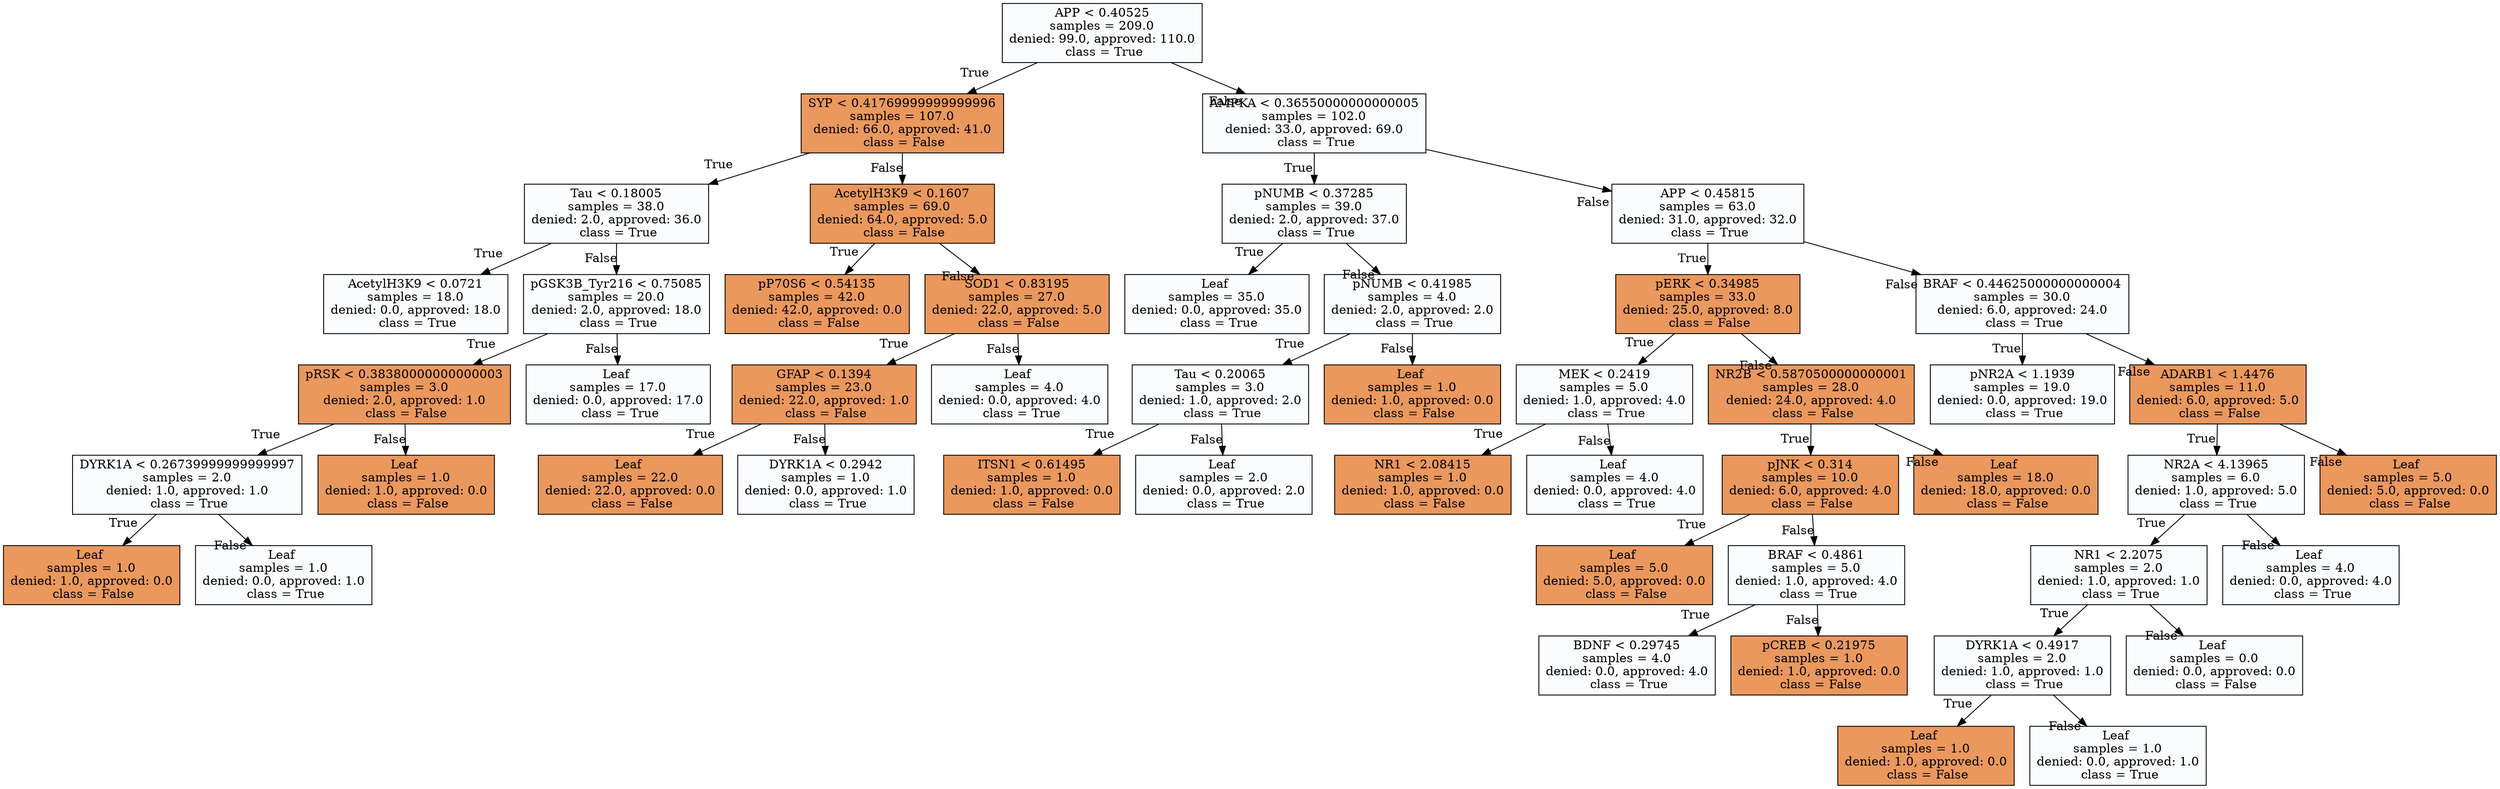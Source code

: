 digraph Tree {
node [shape=box, style="filled", color="black"] ;
1 [label=<APP &lt; 0.40525<br/>samples = 209.0<br/>denied: 99.0, approved: 110.0<br/> class = True>, fillcolor="#399de506"] ;
2 [label=<SYP &lt; 0.41769999999999996<br/>samples = 107.0<br/>denied: 66.0, approved: 41.0<br/> class = False>, fillcolor="#e58139d0"] ;
1 -> 2 [labeldistance=2.5, labelangle=45, headlabel="True"] ;
4 [label=<Tau &lt; 0.18005<br/>samples = 38.0<br/>denied: 2.0, approved: 36.0<br/> class = True>, fillcolor="#399de506"] ;
2 -> 4 [labeldistance=2.5, labelangle=45, headlabel="True"] ;
8 [label=<AcetylH3K9 &lt; 0.0721<br/>samples = 18.0<br/>denied: 0.0, approved: 18.0<br/> class = True>, fillcolor="#399de506"] ;
4 -> 8 [labeldistance=2.5, labelangle=45, headlabel="True"] ;
9 [label=<pGSK3B_Tyr216 &lt; 0.75085<br/>samples = 20.0<br/>denied: 2.0, approved: 18.0<br/> class = True>, fillcolor="#399de506"] ;
4 -> 9 [labeldistance=2.5, labelangle=45, headlabel="False"] ;
18 [label=<pRSK &lt; 0.38380000000000003<br/>samples = 3.0<br/>denied: 2.0, approved: 1.0<br/> class = False>, fillcolor="#e58139d0"] ;
9 -> 18 [labeldistance=2.5, labelangle=45, headlabel="True"] ;
36 [label=<DYRK1A &lt; 0.26739999999999997<br/>samples = 2.0<br/>denied: 1.0, approved: 1.0<br/> class = True>, fillcolor="#399de506"] ;
18 -> 36 [labeldistance=2.5, labelangle=45, headlabel="True"] ;
72 [label=<Leaf <br/>samples = 1.0<br/>denied: 1.0, approved: 0.0<br/> class = False>, fillcolor="#e58139d0"] ;
36 -> 72 [labeldistance=2.5, labelangle=45, headlabel="True"] ;
73 [label=<Leaf <br/>samples = 1.0<br/>denied: 0.0, approved: 1.0<br/> class = True>, fillcolor="#399de506"] ;
36 -> 73 [labeldistance=2.5, labelangle=45, headlabel="False"] ;
37 [label=<Leaf <br/>samples = 1.0<br/>denied: 1.0, approved: 0.0<br/> class = False>, fillcolor="#e58139d0"] ;
18 -> 37 [labeldistance=2.5, labelangle=45, headlabel="False"] ;
19 [label=<Leaf <br/>samples = 17.0<br/>denied: 0.0, approved: 17.0<br/> class = True>, fillcolor="#399de506"] ;
9 -> 19 [labeldistance=2.5, labelangle=45, headlabel="False"] ;
5 [label=<AcetylH3K9 &lt; 0.1607<br/>samples = 69.0<br/>denied: 64.0, approved: 5.0<br/> class = False>, fillcolor="#e58139d0"] ;
2 -> 5 [labeldistance=2.5, labelangle=45, headlabel="False"] ;
10 [label=<pP70S6 &lt; 0.54135<br/>samples = 42.0<br/>denied: 42.0, approved: 0.0<br/> class = False>, fillcolor="#e58139d0"] ;
5 -> 10 [labeldistance=2.5, labelangle=45, headlabel="True"] ;
11 [label=<SOD1 &lt; 0.83195<br/>samples = 27.0<br/>denied: 22.0, approved: 5.0<br/> class = False>, fillcolor="#e58139d0"] ;
5 -> 11 [labeldistance=2.5, labelangle=45, headlabel="False"] ;
22 [label=<GFAP &lt; 0.1394<br/>samples = 23.0<br/>denied: 22.0, approved: 1.0<br/> class = False>, fillcolor="#e58139d0"] ;
11 -> 22 [labeldistance=2.5, labelangle=45, headlabel="True"] ;
44 [label=<Leaf <br/>samples = 22.0<br/>denied: 22.0, approved: 0.0<br/> class = False>, fillcolor="#e58139d0"] ;
22 -> 44 [labeldistance=2.5, labelangle=45, headlabel="True"] ;
45 [label=<DYRK1A &lt; 0.2942<br/>samples = 1.0<br/>denied: 0.0, approved: 1.0<br/> class = True>, fillcolor="#399de506"] ;
22 -> 45 [labeldistance=2.5, labelangle=45, headlabel="False"] ;
23 [label=<Leaf <br/>samples = 4.0<br/>denied: 0.0, approved: 4.0<br/> class = True>, fillcolor="#399de506"] ;
11 -> 23 [labeldistance=2.5, labelangle=45, headlabel="False"] ;
3 [label=<AMPKA &lt; 0.36550000000000005<br/>samples = 102.0<br/>denied: 33.0, approved: 69.0<br/> class = True>, fillcolor="#399de506"] ;
1 -> 3 [labeldistance=2.5, labelangle=45, headlabel="False"] ;
6 [label=<pNUMB &lt; 0.37285<br/>samples = 39.0<br/>denied: 2.0, approved: 37.0<br/> class = True>, fillcolor="#399de506"] ;
3 -> 6 [labeldistance=2.5, labelangle=45, headlabel="True"] ;
12 [label=<Leaf <br/>samples = 35.0<br/>denied: 0.0, approved: 35.0<br/> class = True>, fillcolor="#399de506"] ;
6 -> 12 [labeldistance=2.5, labelangle=45, headlabel="True"] ;
13 [label=<pNUMB &lt; 0.41985<br/>samples = 4.0<br/>denied: 2.0, approved: 2.0<br/> class = True>, fillcolor="#399de506"] ;
6 -> 13 [labeldistance=2.5, labelangle=45, headlabel="False"] ;
26 [label=<Tau &lt; 0.20065<br/>samples = 3.0<br/>denied: 1.0, approved: 2.0<br/> class = True>, fillcolor="#399de506"] ;
13 -> 26 [labeldistance=2.5, labelangle=45, headlabel="True"] ;
52 [label=<ITSN1 &lt; 0.61495<br/>samples = 1.0<br/>denied: 1.0, approved: 0.0<br/> class = False>, fillcolor="#e58139d0"] ;
26 -> 52 [labeldistance=2.5, labelangle=45, headlabel="True"] ;
53 [label=<Leaf <br/>samples = 2.0<br/>denied: 0.0, approved: 2.0<br/> class = True>, fillcolor="#399de506"] ;
26 -> 53 [labeldistance=2.5, labelangle=45, headlabel="False"] ;
27 [label=<Leaf <br/>samples = 1.0<br/>denied: 1.0, approved: 0.0<br/> class = False>, fillcolor="#e58139d0"] ;
13 -> 27 [labeldistance=2.5, labelangle=45, headlabel="False"] ;
7 [label=<APP &lt; 0.45815<br/>samples = 63.0<br/>denied: 31.0, approved: 32.0<br/> class = True>, fillcolor="#399de506"] ;
3 -> 7 [labeldistance=2.5, labelangle=45, headlabel="False"] ;
14 [label=<pERK &lt; 0.34985<br/>samples = 33.0<br/>denied: 25.0, approved: 8.0<br/> class = False>, fillcolor="#e58139d0"] ;
7 -> 14 [labeldistance=2.5, labelangle=45, headlabel="True"] ;
28 [label=<MEK &lt; 0.2419<br/>samples = 5.0<br/>denied: 1.0, approved: 4.0<br/> class = True>, fillcolor="#399de506"] ;
14 -> 28 [labeldistance=2.5, labelangle=45, headlabel="True"] ;
56 [label=<NR1 &lt; 2.08415<br/>samples = 1.0<br/>denied: 1.0, approved: 0.0<br/> class = False>, fillcolor="#e58139d0"] ;
28 -> 56 [labeldistance=2.5, labelangle=45, headlabel="True"] ;
57 [label=<Leaf <br/>samples = 4.0<br/>denied: 0.0, approved: 4.0<br/> class = True>, fillcolor="#399de506"] ;
28 -> 57 [labeldistance=2.5, labelangle=45, headlabel="False"] ;
29 [label=<NR2B &lt; 0.5870500000000001<br/>samples = 28.0<br/>denied: 24.0, approved: 4.0<br/> class = False>, fillcolor="#e58139d0"] ;
14 -> 29 [labeldistance=2.5, labelangle=45, headlabel="False"] ;
58 [label=<pJNK &lt; 0.314<br/>samples = 10.0<br/>denied: 6.0, approved: 4.0<br/> class = False>, fillcolor="#e58139d0"] ;
29 -> 58 [labeldistance=2.5, labelangle=45, headlabel="True"] ;
116 [label=<Leaf <br/>samples = 5.0<br/>denied: 5.0, approved: 0.0<br/> class = False>, fillcolor="#e58139d0"] ;
58 -> 116 [labeldistance=2.5, labelangle=45, headlabel="True"] ;
117 [label=<BRAF &lt; 0.4861<br/>samples = 5.0<br/>denied: 1.0, approved: 4.0<br/> class = True>, fillcolor="#399de506"] ;
58 -> 117 [labeldistance=2.5, labelangle=45, headlabel="False"] ;
234 [label=<BDNF &lt; 0.29745<br/>samples = 4.0<br/>denied: 0.0, approved: 4.0<br/> class = True>, fillcolor="#399de506"] ;
117 -> 234 [labeldistance=2.5, labelangle=45, headlabel="True"] ;
235 [label=<pCREB &lt; 0.21975<br/>samples = 1.0<br/>denied: 1.0, approved: 0.0<br/> class = False>, fillcolor="#e58139d0"] ;
117 -> 235 [labeldistance=2.5, labelangle=45, headlabel="False"] ;
59 [label=<Leaf <br/>samples = 18.0<br/>denied: 18.0, approved: 0.0<br/> class = False>, fillcolor="#e58139d0"] ;
29 -> 59 [labeldistance=2.5, labelangle=45, headlabel="False"] ;
15 [label=<BRAF &lt; 0.44625000000000004<br/>samples = 30.0<br/>denied: 6.0, approved: 24.0<br/> class = True>, fillcolor="#399de506"] ;
7 -> 15 [labeldistance=2.5, labelangle=45, headlabel="False"] ;
30 [label=<pNR2A &lt; 1.1939<br/>samples = 19.0<br/>denied: 0.0, approved: 19.0<br/> class = True>, fillcolor="#399de506"] ;
15 -> 30 [labeldistance=2.5, labelangle=45, headlabel="True"] ;
31 [label=<ADARB1 &lt; 1.4476<br/>samples = 11.0<br/>denied: 6.0, approved: 5.0<br/> class = False>, fillcolor="#e58139d0"] ;
15 -> 31 [labeldistance=2.5, labelangle=45, headlabel="False"] ;
62 [label=<NR2A &lt; 4.13965<br/>samples = 6.0<br/>denied: 1.0, approved: 5.0<br/> class = True>, fillcolor="#399de506"] ;
31 -> 62 [labeldistance=2.5, labelangle=45, headlabel="True"] ;
124 [label=<NR1 &lt; 2.2075<br/>samples = 2.0<br/>denied: 1.0, approved: 1.0<br/> class = True>, fillcolor="#399de506"] ;
62 -> 124 [labeldistance=2.5, labelangle=45, headlabel="True"] ;
248 [label=<DYRK1A &lt; 0.4917<br/>samples = 2.0<br/>denied: 1.0, approved: 1.0<br/> class = True>, fillcolor="#399de506"] ;
124 -> 248 [labeldistance=2.5, labelangle=45, headlabel="True"] ;
496 [label=<Leaf <br/>samples = 1.0<br/>denied: 1.0, approved: 0.0<br/> class = False>, fillcolor="#e58139d0"] ;
248 -> 496 [labeldistance=2.5, labelangle=45, headlabel="True"] ;
497 [label=<Leaf <br/>samples = 1.0<br/>denied: 0.0, approved: 1.0<br/> class = True>, fillcolor="#399de506"] ;
248 -> 497 [labeldistance=2.5, labelangle=45, headlabel="False"] ;
249 [label=<Leaf <br/>samples = 0.0<br/>denied: 0.0, approved: 0.0<br/> class = False>, fillcolor="#399de506"] ;
124 -> 249 [labeldistance=2.5, labelangle=45, headlabel="False"] ;
125 [label=<Leaf <br/>samples = 4.0<br/>denied: 0.0, approved: 4.0<br/> class = True>, fillcolor="#399de506"] ;
62 -> 125 [labeldistance=2.5, labelangle=45, headlabel="False"] ;
63 [label=<Leaf <br/>samples = 5.0<br/>denied: 5.0, approved: 0.0<br/> class = False>, fillcolor="#e58139d0"] ;
31 -> 63 [labeldistance=2.5, labelangle=45, headlabel="False"] ;
}